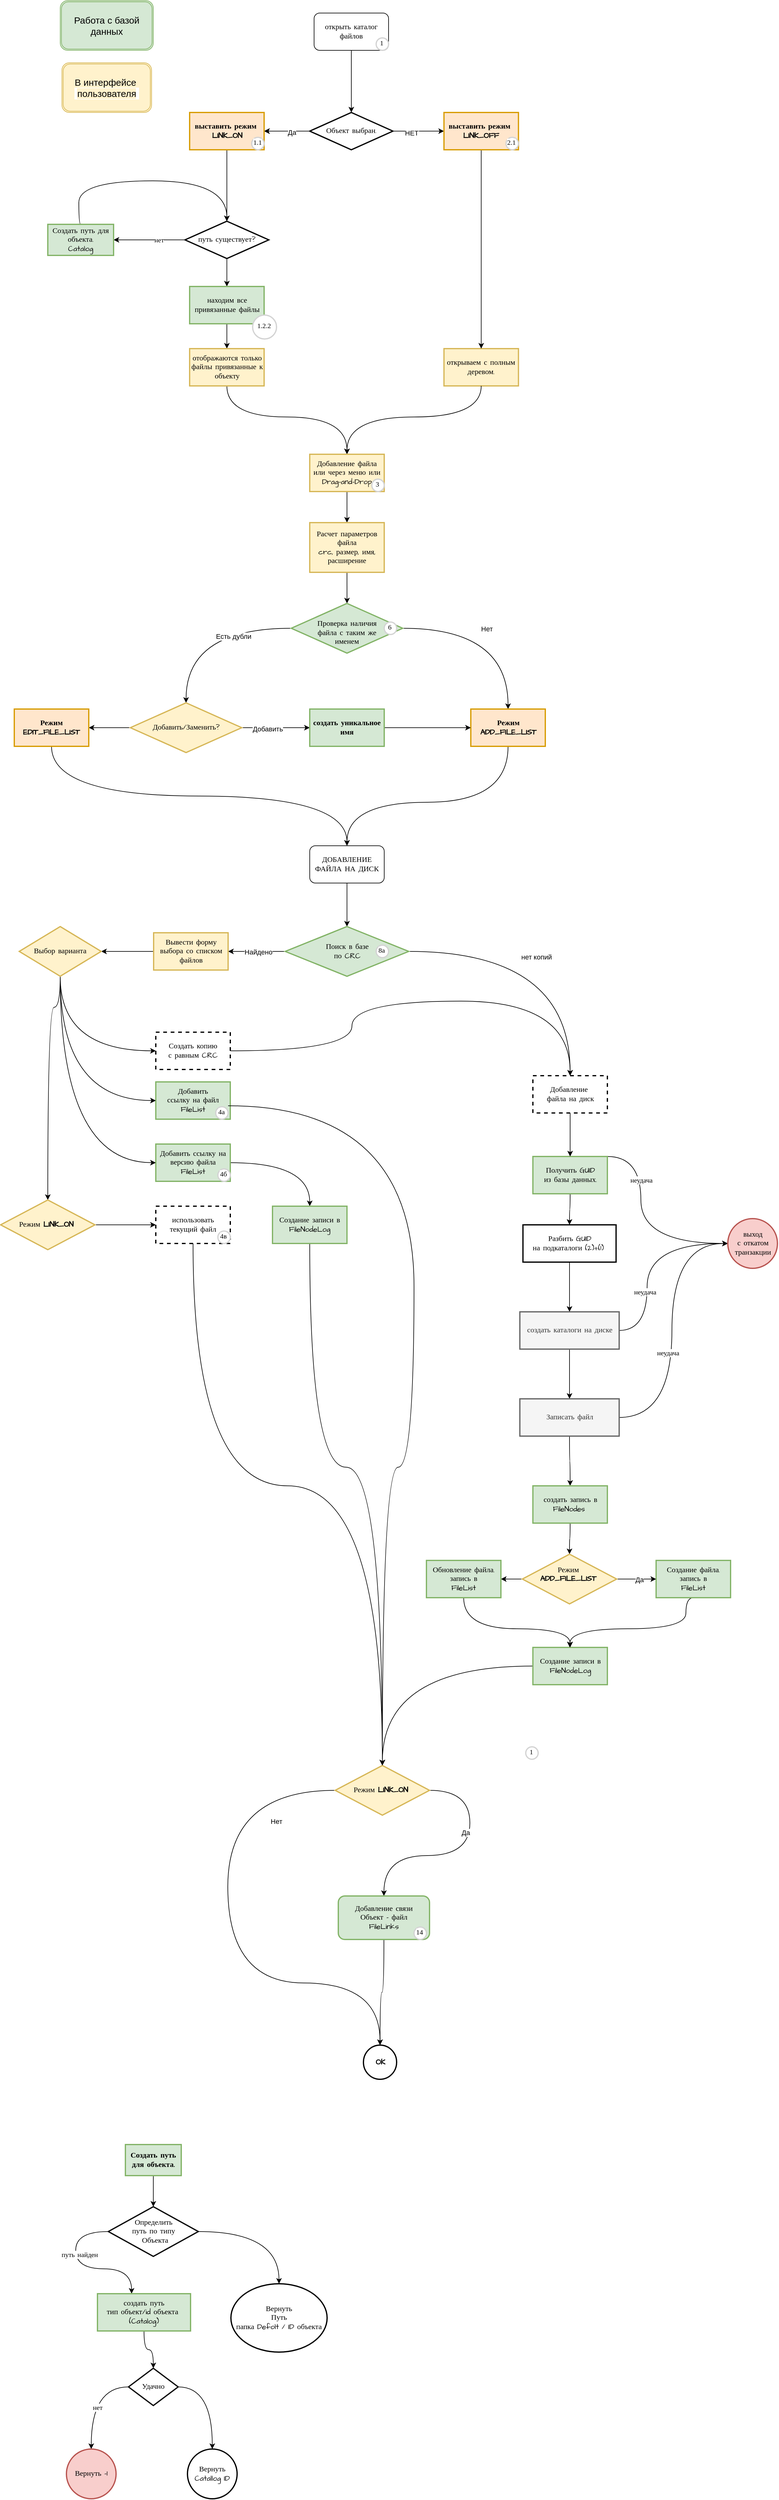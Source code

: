 <mxfile version="26.0.11">
  <diagram name="Страница — 1" id="n2YMTHzbF7AWiFZDebJ6">
    <mxGraphModel dx="806" dy="816" grid="1" gridSize="10" guides="1" tooltips="1" connect="1" arrows="1" fold="1" page="1" pageScale="1" pageWidth="827" pageHeight="1169" math="0" shadow="0">
      <root>
        <mxCell id="0" />
        <mxCell id="1" parent="0" />
        <mxCell id="gfHgluWv0_C4Bd2qdqHd-43" value="открываем с полным деревом." style="whiteSpace=wrap;html=1;fontFamily=Architects Daughter;strokeWidth=2;hachureGap=4;fontSource=https%3A%2F%2Ffonts.googleapis.com%2Fcss%3Ffamily%3DArchitects%2BDaughter;fillColor=#fff2cc;strokeColor=#d6b656;" parent="1" vertex="1">
          <mxGeometry x="742.26" y="600" width="120" height="60" as="geometry" />
        </mxCell>
        <mxCell id="gfHgluWv0_C4Bd2qdqHd-48" value="" style="edgeStyle=orthogonalEdgeStyle;rounded=0;hachureGap=4;orthogonalLoop=1;jettySize=auto;html=1;fontFamily=Architects Daughter;fontSource=https%3A%2F%2Ffonts.googleapis.com%2Fcss%3Ffamily%3DArchitects%2BDaughter;" parent="1" source="gfHgluWv0_C4Bd2qdqHd-45" target="gfHgluWv0_C4Bd2qdqHd-47" edge="1">
          <mxGeometry relative="1" as="geometry" />
        </mxCell>
        <mxCell id="gfHgluWv0_C4Bd2qdqHd-49" value="нет" style="edgeLabel;html=1;align=center;verticalAlign=middle;resizable=0;points=[];hachureGap=4;fontFamily=Architects Daughter;fontSource=https%3A%2F%2Ffonts.googleapis.com%2Fcss%3Ffamily%3DArchitects%2BDaughter;" parent="gfHgluWv0_C4Bd2qdqHd-48" vertex="1" connectable="0">
          <mxGeometry x="-0.261" relative="1" as="geometry">
            <mxPoint as="offset" />
          </mxGeometry>
        </mxCell>
        <mxCell id="gfHgluWv0_C4Bd2qdqHd-52" style="edgeStyle=orthogonalEdgeStyle;rounded=0;hachureGap=4;orthogonalLoop=1;jettySize=auto;html=1;exitX=0.5;exitY=1;exitDx=0;exitDy=0;entryX=0.5;entryY=0;entryDx=0;entryDy=0;fontFamily=Architects Daughter;fontSource=https%3A%2F%2Ffonts.googleapis.com%2Fcss%3Ffamily%3DArchitects%2BDaughter;curved=1;" parent="1" source="gfHgluWv0_C4Bd2qdqHd-45" target="gfHgluWv0_C4Bd2qdqHd-50" edge="1">
          <mxGeometry relative="1" as="geometry" />
        </mxCell>
        <mxCell id="gfHgluWv0_C4Bd2qdqHd-45" value="путь существует?" style="rhombus;whiteSpace=wrap;html=1;fontFamily=Architects Daughter;strokeWidth=2;hachureGap=4;fontSource=https%3A%2F%2Ffonts.googleapis.com%2Fcss%3Ffamily%3DArchitects%2BDaughter;" parent="1" vertex="1">
          <mxGeometry x="325" y="395" width="135" height="60" as="geometry" />
        </mxCell>
        <mxCell id="gfHgluWv0_C4Bd2qdqHd-51" style="edgeStyle=orthogonalEdgeStyle;rounded=0;hachureGap=4;orthogonalLoop=1;jettySize=auto;html=1;exitX=0.5;exitY=0;exitDx=0;exitDy=0;entryX=0.5;entryY=0;entryDx=0;entryDy=0;fontFamily=Architects Daughter;fontSource=https%3A%2F%2Ffonts.googleapis.com%2Fcss%3Ffamily%3DArchitects%2BDaughter;curved=1;" parent="1" source="gfHgluWv0_C4Bd2qdqHd-47" target="gfHgluWv0_C4Bd2qdqHd-45" edge="1">
          <mxGeometry relative="1" as="geometry">
            <Array as="points">
              <mxPoint x="154" y="400" />
              <mxPoint x="154" y="330" />
              <mxPoint x="393" y="330" />
            </Array>
          </mxGeometry>
        </mxCell>
        <mxCell id="gfHgluWv0_C4Bd2qdqHd-47" value="&lt;span style=&quot;font-weight: normal;&quot;&gt;Создать путь для объекта.&lt;/span&gt;&lt;div&gt;&lt;span style=&quot;font-weight: normal;&quot;&gt;Catalog&lt;/span&gt;&lt;/div&gt;" style="whiteSpace=wrap;html=1;fontFamily=Architects Daughter;strokeWidth=2;hachureGap=4;fontSource=https%3A%2F%2Ffonts.googleapis.com%2Fcss%3Ffamily%3DArchitects%2BDaughter;fillColor=#d5e8d4;strokeColor=#82b366;fontStyle=1" parent="1" vertex="1">
          <mxGeometry x="104" y="400" width="106" height="50" as="geometry" />
        </mxCell>
        <mxCell id="gfHgluWv0_C4Bd2qdqHd-207" value="" style="edgeStyle=orthogonalEdgeStyle;shape=connector;curved=1;rounded=0;orthogonalLoop=1;jettySize=auto;html=1;strokeColor=default;align=center;verticalAlign=middle;fontFamily=Helvetica;fontSize=11;fontColor=default;labelBackgroundColor=default;endArrow=classic;" parent="1" source="gfHgluWv0_C4Bd2qdqHd-50" target="gfHgluWv0_C4Bd2qdqHd-206" edge="1">
          <mxGeometry relative="1" as="geometry" />
        </mxCell>
        <mxCell id="gfHgluWv0_C4Bd2qdqHd-50" value="находим все привязанные файлы" style="whiteSpace=wrap;html=1;fontFamily=Architects Daughter;strokeWidth=2;hachureGap=4;fontSource=https%3A%2F%2Ffonts.googleapis.com%2Fcss%3Ffamily%3DArchitects%2BDaughter;fillColor=#d5e8d4;strokeColor=#82b366;" parent="1" vertex="1">
          <mxGeometry x="332.5" y="500" width="120" height="60" as="geometry" />
        </mxCell>
        <mxCell id="gfHgluWv0_C4Bd2qdqHd-58" style="edgeStyle=orthogonalEdgeStyle;shape=connector;curved=1;rounded=0;hachureGap=4;orthogonalLoop=1;jettySize=auto;html=1;strokeColor=default;align=center;verticalAlign=middle;fontFamily=Architects Daughter;fontSource=https%3A%2F%2Ffonts.googleapis.com%2Fcss%3Ffamily%3DArchitects%2BDaughter;fontSize=11;fontColor=default;labelBackgroundColor=default;endArrow=classic;entryX=0.5;entryY=0;entryDx=0;entryDy=0;exitX=0.5;exitY=1;exitDx=0;exitDy=0;" parent="1" source="gfHgluWv0_C4Bd2qdqHd-43" target="gfHgluWv0_C4Bd2qdqHd-211" edge="1">
          <mxGeometry relative="1" as="geometry">
            <mxPoint x="703.98" y="765" as="sourcePoint" />
            <mxPoint x="576" y="775" as="targetPoint" />
            <Array as="points">
              <mxPoint x="802" y="710" />
              <mxPoint x="586" y="710" />
            </Array>
          </mxGeometry>
        </mxCell>
        <mxCell id="gfHgluWv0_C4Bd2qdqHd-92" value="" style="edgeStyle=orthogonalEdgeStyle;shape=connector;curved=1;rounded=0;hachureGap=4;orthogonalLoop=1;jettySize=auto;html=1;strokeColor=default;align=center;verticalAlign=middle;fontFamily=Architects Daughter;fontSource=https%3A%2F%2Ffonts.googleapis.com%2Fcss%3Ffamily%3DArchitects%2BDaughter;fontSize=11;fontColor=default;labelBackgroundColor=default;endArrow=classic;" parent="1" source="gfHgluWv0_C4Bd2qdqHd-88" target="gfHgluWv0_C4Bd2qdqHd-91" edge="1">
          <mxGeometry relative="1" as="geometry" />
        </mxCell>
        <mxCell id="gfHgluWv0_C4Bd2qdqHd-88" value="Создать путь для объекта." style="whiteSpace=wrap;html=1;fontFamily=Architects Daughter;strokeWidth=2;hachureGap=4;fontSource=https%3A%2F%2Ffonts.googleapis.com%2Fcss%3Ffamily%3DArchitects%2BDaughter;fillColor=#d5e8d4;strokeColor=#82b366;fontStyle=1" parent="1" vertex="1">
          <mxGeometry x="229" y="3490" width="90" height="50" as="geometry" />
        </mxCell>
        <mxCell id="gfHgluWv0_C4Bd2qdqHd-94" value="" style="edgeStyle=orthogonalEdgeStyle;shape=connector;curved=1;rounded=0;hachureGap=4;orthogonalLoop=1;jettySize=auto;html=1;strokeColor=default;align=center;verticalAlign=middle;fontFamily=Architects Daughter;fontSource=https%3A%2F%2Ffonts.googleapis.com%2Fcss%3Ffamily%3DArchitects%2BDaughter;fontSize=11;fontColor=default;labelBackgroundColor=default;endArrow=classic;exitX=0;exitY=0.5;exitDx=0;exitDy=0;" parent="1" source="gfHgluWv0_C4Bd2qdqHd-91" target="gfHgluWv0_C4Bd2qdqHd-93" edge="1">
          <mxGeometry relative="1" as="geometry">
            <Array as="points">
              <mxPoint x="149" y="3630" />
              <mxPoint x="149" y="3690" />
              <mxPoint x="239" y="3690" />
            </Array>
          </mxGeometry>
        </mxCell>
        <mxCell id="gfHgluWv0_C4Bd2qdqHd-95" value="путь найден" style="edgeLabel;html=1;align=center;verticalAlign=middle;resizable=0;points=[];hachureGap=4;fontFamily=Architects Daughter;fontSource=https%3A%2F%2Ffonts.googleapis.com%2Fcss%3Ffamily%3DArchitects%2BDaughter;fontSize=11;fontColor=default;labelBackgroundColor=default;" parent="gfHgluWv0_C4Bd2qdqHd-94" vertex="1" connectable="0">
          <mxGeometry x="-0.466" y="6" relative="1" as="geometry">
            <mxPoint y="25" as="offset" />
          </mxGeometry>
        </mxCell>
        <mxCell id="gfHgluWv0_C4Bd2qdqHd-103" value="" style="edgeStyle=orthogonalEdgeStyle;shape=connector;curved=1;rounded=0;hachureGap=4;orthogonalLoop=1;jettySize=auto;html=1;strokeColor=default;align=center;verticalAlign=middle;fontFamily=Architects Daughter;fontSource=https%3A%2F%2Ffonts.googleapis.com%2Fcss%3Ffamily%3DArchitects%2BDaughter;fontSize=11;fontColor=default;labelBackgroundColor=default;endArrow=classic;" parent="1" source="gfHgluWv0_C4Bd2qdqHd-91" target="gfHgluWv0_C4Bd2qdqHd-102" edge="1">
          <mxGeometry relative="1" as="geometry" />
        </mxCell>
        <mxCell id="gfHgluWv0_C4Bd2qdqHd-91" value="Определить &lt;br&gt;путь по типу&lt;br&gt;&amp;nbsp;Объекта" style="rhombus;whiteSpace=wrap;html=1;fontFamily=Architects Daughter;strokeWidth=2;hachureGap=4;fontSource=https%3A%2F%2Ffonts.googleapis.com%2Fcss%3Ffamily%3DArchitects%2BDaughter;fontStyle=0;" parent="1" vertex="1">
          <mxGeometry x="201.5" y="3590" width="145" height="80" as="geometry" />
        </mxCell>
        <mxCell id="gfHgluWv0_C4Bd2qdqHd-97" value="" style="edgeStyle=orthogonalEdgeStyle;shape=connector;curved=1;rounded=0;hachureGap=4;orthogonalLoop=1;jettySize=auto;html=1;strokeColor=default;align=center;verticalAlign=middle;fontFamily=Architects Daughter;fontSource=https%3A%2F%2Ffonts.googleapis.com%2Fcss%3Ffamily%3DArchitects%2BDaughter;fontSize=11;fontColor=default;labelBackgroundColor=default;endArrow=classic;" parent="1" source="gfHgluWv0_C4Bd2qdqHd-93" target="gfHgluWv0_C4Bd2qdqHd-96" edge="1">
          <mxGeometry relative="1" as="geometry" />
        </mxCell>
        <mxCell id="gfHgluWv0_C4Bd2qdqHd-93" value="создать путь&lt;br&gt;тип объект/id объекта&amp;nbsp;&lt;br&gt;(Catalog)" style="whiteSpace=wrap;html=1;fontFamily=Architects Daughter;strokeWidth=2;hachureGap=4;fontSource=https%3A%2F%2Ffonts.googleapis.com%2Fcss%3Ffamily%3DArchitects%2BDaughter;fontStyle=0;fillColor=#d5e8d4;strokeColor=#82b366;" parent="1" vertex="1">
          <mxGeometry x="184" y="3730" width="150" height="60" as="geometry" />
        </mxCell>
        <mxCell id="gfHgluWv0_C4Bd2qdqHd-99" value="" style="edgeStyle=orthogonalEdgeStyle;shape=connector;curved=1;rounded=0;hachureGap=4;orthogonalLoop=1;jettySize=auto;html=1;strokeColor=default;align=center;verticalAlign=middle;fontFamily=Architects Daughter;fontSource=https%3A%2F%2Ffonts.googleapis.com%2Fcss%3Ffamily%3DArchitects%2BDaughter;fontSize=11;fontColor=default;labelBackgroundColor=default;endArrow=classic;" parent="1" source="gfHgluWv0_C4Bd2qdqHd-96" target="gfHgluWv0_C4Bd2qdqHd-98" edge="1">
          <mxGeometry relative="1" as="geometry">
            <Array as="points">
              <mxPoint x="369" y="3880" />
            </Array>
          </mxGeometry>
        </mxCell>
        <mxCell id="gfHgluWv0_C4Bd2qdqHd-101" value="" style="edgeStyle=orthogonalEdgeStyle;shape=connector;curved=1;rounded=0;hachureGap=4;orthogonalLoop=1;jettySize=auto;html=1;strokeColor=default;align=center;verticalAlign=middle;fontFamily=Architects Daughter;fontSource=https%3A%2F%2Ffonts.googleapis.com%2Fcss%3Ffamily%3DArchitects%2BDaughter;fontSize=11;fontColor=default;labelBackgroundColor=default;endArrow=classic;" parent="1" source="gfHgluWv0_C4Bd2qdqHd-96" target="gfHgluWv0_C4Bd2qdqHd-100" edge="1">
          <mxGeometry relative="1" as="geometry" />
        </mxCell>
        <mxCell id="gfHgluWv0_C4Bd2qdqHd-105" value="нет" style="edgeLabel;html=1;align=center;verticalAlign=middle;resizable=0;points=[];hachureGap=4;fontFamily=Architects Daughter;fontSource=https%3A%2F%2Ffonts.googleapis.com%2Fcss%3Ffamily%3DArchitects%2BDaughter;fontSize=11;fontColor=default;labelBackgroundColor=default;" parent="gfHgluWv0_C4Bd2qdqHd-101" vertex="1" connectable="0">
          <mxGeometry x="0.157" y="10" relative="1" as="geometry">
            <mxPoint as="offset" />
          </mxGeometry>
        </mxCell>
        <mxCell id="gfHgluWv0_C4Bd2qdqHd-96" value="&lt;div&gt;Удачно&lt;/div&gt;" style="rhombus;whiteSpace=wrap;html=1;fontFamily=Architects Daughter;strokeWidth=2;hachureGap=4;fontSource=https%3A%2F%2Ffonts.googleapis.com%2Fcss%3Ffamily%3DArchitects%2BDaughter;fontStyle=0;" parent="1" vertex="1">
          <mxGeometry x="234" y="3850" width="80" height="60" as="geometry" />
        </mxCell>
        <mxCell id="gfHgluWv0_C4Bd2qdqHd-98" value="Вернуть&lt;br&gt;Catallog ID" style="ellipse;whiteSpace=wrap;html=1;fontFamily=Architects Daughter;strokeWidth=2;hachureGap=4;fontSource=https%3A%2F%2Ffonts.googleapis.com%2Fcss%3Ffamily%3DArchitects%2BDaughter;fontStyle=0;" parent="1" vertex="1">
          <mxGeometry x="329" y="3980" width="80" height="80" as="geometry" />
        </mxCell>
        <mxCell id="gfHgluWv0_C4Bd2qdqHd-100" value="Вернуть -1" style="ellipse;whiteSpace=wrap;html=1;fontFamily=Architects Daughter;strokeWidth=2;hachureGap=4;fontSource=https%3A%2F%2Ffonts.googleapis.com%2Fcss%3Ffamily%3DArchitects%2BDaughter;fontStyle=0;fillColor=#f8cecc;strokeColor=#b85450;" parent="1" vertex="1">
          <mxGeometry x="134" y="3980" width="80" height="80" as="geometry" />
        </mxCell>
        <mxCell id="gfHgluWv0_C4Bd2qdqHd-102" value="Вернуть&lt;br&gt;Путь &lt;br&gt;папка Defolt / ID объекта" style="ellipse;whiteSpace=wrap;html=1;fontFamily=Architects Daughter;strokeWidth=2;hachureGap=4;fontSource=https%3A%2F%2Ffonts.googleapis.com%2Fcss%3Ffamily%3DArchitects%2BDaughter;fontStyle=0;" parent="1" vertex="1">
          <mxGeometry x="399" y="3714" width="155" height="110" as="geometry" />
        </mxCell>
        <mxCell id="gfHgluWv0_C4Bd2qdqHd-203" value="" style="edgeStyle=orthogonalEdgeStyle;shape=connector;curved=1;rounded=0;orthogonalLoop=1;jettySize=auto;html=1;strokeColor=default;align=center;verticalAlign=middle;fontFamily=Helvetica;fontSize=11;fontColor=default;labelBackgroundColor=default;endArrow=classic;" parent="1" source="gfHgluWv0_C4Bd2qdqHd-196" target="gfHgluWv0_C4Bd2qdqHd-197" edge="1">
          <mxGeometry relative="1" as="geometry" />
        </mxCell>
        <mxCell id="gfHgluWv0_C4Bd2qdqHd-196" value="открыть каталог файлов" style="rounded=1;whiteSpace=wrap;html=1;hachureGap=4;fontFamily=Architects Daughter;fontSource=https%3A%2F%2Ffonts.googleapis.com%2Fcss%3Ffamily%3DArchitects%2BDaughter;" parent="1" vertex="1">
          <mxGeometry x="533" y="60" width="120" height="60" as="geometry" />
        </mxCell>
        <mxCell id="gfHgluWv0_C4Bd2qdqHd-199" value="" style="edgeStyle=orthogonalEdgeStyle;shape=connector;curved=1;rounded=0;hachureGap=4;orthogonalLoop=1;jettySize=auto;html=1;strokeColor=default;align=center;verticalAlign=middle;fontFamily=Architects Daughter;fontSource=https%3A%2F%2Ffonts.googleapis.com%2Fcss%3Ffamily%3DArchitects%2BDaughter;fontSize=11;fontColor=default;labelBackgroundColor=default;endArrow=classic;entryX=0;entryY=0.5;entryDx=0;entryDy=0;" parent="1" source="gfHgluWv0_C4Bd2qdqHd-197" target="gfHgluWv0_C4Bd2qdqHd-209" edge="1">
          <mxGeometry relative="1" as="geometry" />
        </mxCell>
        <mxCell id="gfHgluWv0_C4Bd2qdqHd-202" value="НЕТ" style="edgeLabel;html=1;align=center;verticalAlign=middle;resizable=0;points=[];fontFamily=Helvetica;fontSize=11;fontColor=default;labelBackgroundColor=default;" parent="gfHgluWv0_C4Bd2qdqHd-199" vertex="1" connectable="0">
          <mxGeometry x="-0.271" y="-3" relative="1" as="geometry">
            <mxPoint as="offset" />
          </mxGeometry>
        </mxCell>
        <mxCell id="gfHgluWv0_C4Bd2qdqHd-204" style="edgeStyle=orthogonalEdgeStyle;shape=connector;curved=1;rounded=0;orthogonalLoop=1;jettySize=auto;html=1;entryX=1;entryY=0.5;entryDx=0;entryDy=0;strokeColor=default;align=center;verticalAlign=middle;fontFamily=Helvetica;fontSize=11;fontColor=default;labelBackgroundColor=default;endArrow=classic;" parent="1" source="gfHgluWv0_C4Bd2qdqHd-197" target="gfHgluWv0_C4Bd2qdqHd-198" edge="1">
          <mxGeometry relative="1" as="geometry" />
        </mxCell>
        <mxCell id="gfHgluWv0_C4Bd2qdqHd-208" value="" style="edgeStyle=orthogonalEdgeStyle;shape=connector;curved=1;rounded=0;orthogonalLoop=1;jettySize=auto;html=1;strokeColor=default;align=center;verticalAlign=middle;fontFamily=Helvetica;fontSize=11;fontColor=default;labelBackgroundColor=default;endArrow=classic;" parent="1" source="gfHgluWv0_C4Bd2qdqHd-197" target="gfHgluWv0_C4Bd2qdqHd-198" edge="1">
          <mxGeometry relative="1" as="geometry" />
        </mxCell>
        <mxCell id="gfHgluWv0_C4Bd2qdqHd-217" value="Да" style="edgeLabel;html=1;align=center;verticalAlign=middle;resizable=0;points=[];fontFamily=Helvetica;fontSize=11;fontColor=default;labelBackgroundColor=default;" parent="gfHgluWv0_C4Bd2qdqHd-208" vertex="1" connectable="0">
          <mxGeometry x="-0.191" y="2" relative="1" as="geometry">
            <mxPoint as="offset" />
          </mxGeometry>
        </mxCell>
        <mxCell id="gfHgluWv0_C4Bd2qdqHd-197" value="Объект выбран." style="strokeWidth=2;html=1;shape=mxgraph.flowchart.decision;whiteSpace=wrap;hachureGap=4;fontFamily=Architects Daughter;fontSource=https%3A%2F%2Ffonts.googleapis.com%2Fcss%3Ffamily%3DArchitects%2BDaughter;" parent="1" vertex="1">
          <mxGeometry x="526" y="220" width="134" height="60" as="geometry" />
        </mxCell>
        <mxCell id="gfHgluWv0_C4Bd2qdqHd-205" style="edgeStyle=orthogonalEdgeStyle;shape=connector;curved=1;rounded=0;orthogonalLoop=1;jettySize=auto;html=1;entryX=0.5;entryY=0;entryDx=0;entryDy=0;strokeColor=default;align=center;verticalAlign=middle;fontFamily=Helvetica;fontSize=11;fontColor=default;labelBackgroundColor=default;endArrow=classic;" parent="1" source="gfHgluWv0_C4Bd2qdqHd-198" target="gfHgluWv0_C4Bd2qdqHd-45" edge="1">
          <mxGeometry relative="1" as="geometry" />
        </mxCell>
        <mxCell id="gfHgluWv0_C4Bd2qdqHd-198" value="выставить режим&amp;nbsp;&lt;br&gt;LINK_ON" style="whiteSpace=wrap;html=1;fontFamily=Architects Daughter;strokeWidth=2;hachureGap=4;fontSource=https%3A%2F%2Ffonts.googleapis.com%2Fcss%3Ffamily%3DArchitects%2BDaughter;fillColor=#ffe6cc;strokeColor=#d79b00;fontStyle=1" parent="1" vertex="1">
          <mxGeometry x="332.5" y="220" width="120" height="60" as="geometry" />
        </mxCell>
        <mxCell id="gfHgluWv0_C4Bd2qdqHd-212" style="edgeStyle=orthogonalEdgeStyle;shape=connector;curved=1;rounded=0;orthogonalLoop=1;jettySize=auto;html=1;entryX=0.5;entryY=0;entryDx=0;entryDy=0;strokeColor=default;align=center;verticalAlign=middle;fontFamily=Helvetica;fontSize=11;fontColor=default;labelBackgroundColor=default;endArrow=classic;" parent="1" source="gfHgluWv0_C4Bd2qdqHd-206" target="gfHgluWv0_C4Bd2qdqHd-211" edge="1">
          <mxGeometry relative="1" as="geometry">
            <Array as="points">
              <mxPoint x="393" y="710" />
              <mxPoint x="586" y="710" />
            </Array>
          </mxGeometry>
        </mxCell>
        <mxCell id="gfHgluWv0_C4Bd2qdqHd-206" value="отображаются только файлы привязанные к объекту" style="whiteSpace=wrap;html=1;fontFamily=Architects Daughter;strokeWidth=2;hachureGap=4;fontSource=https%3A%2F%2Ffonts.googleapis.com%2Fcss%3Ffamily%3DArchitects%2BDaughter;fillColor=#fff2cc;strokeColor=#d6b656;" parent="1" vertex="1">
          <mxGeometry x="332.5" y="600" width="120" height="60" as="geometry" />
        </mxCell>
        <mxCell id="gfHgluWv0_C4Bd2qdqHd-210" style="edgeStyle=orthogonalEdgeStyle;shape=connector;curved=1;rounded=0;orthogonalLoop=1;jettySize=auto;html=1;exitX=0.5;exitY=1;exitDx=0;exitDy=0;entryX=0.5;entryY=0;entryDx=0;entryDy=0;strokeColor=default;align=center;verticalAlign=middle;fontFamily=Helvetica;fontSize=11;fontColor=default;labelBackgroundColor=default;endArrow=classic;" parent="1" source="gfHgluWv0_C4Bd2qdqHd-209" target="gfHgluWv0_C4Bd2qdqHd-43" edge="1">
          <mxGeometry relative="1" as="geometry" />
        </mxCell>
        <mxCell id="gfHgluWv0_C4Bd2qdqHd-209" value="выставить режим&amp;nbsp;&lt;br&gt;LINK_OFF" style="whiteSpace=wrap;html=1;fontFamily=Architects Daughter;strokeWidth=2;hachureGap=4;fontSource=https%3A%2F%2Ffonts.googleapis.com%2Fcss%3Ffamily%3DArchitects%2BDaughter;fillColor=#ffe6cc;strokeColor=#d79b00;fontStyle=1" parent="1" vertex="1">
          <mxGeometry x="742.26" y="220" width="120" height="60" as="geometry" />
        </mxCell>
        <mxCell id="gfHgluWv0_C4Bd2qdqHd-214" value="" style="edgeStyle=orthogonalEdgeStyle;shape=connector;curved=1;rounded=0;orthogonalLoop=1;jettySize=auto;html=1;strokeColor=default;align=center;verticalAlign=middle;fontFamily=Helvetica;fontSize=11;fontColor=default;labelBackgroundColor=default;endArrow=classic;" parent="1" source="gfHgluWv0_C4Bd2qdqHd-211" target="gfHgluWv0_C4Bd2qdqHd-213" edge="1">
          <mxGeometry relative="1" as="geometry" />
        </mxCell>
        <mxCell id="gfHgluWv0_C4Bd2qdqHd-211" value="Добавление файла или через меню или Drag-and-Drop" style="whiteSpace=wrap;html=1;fontFamily=Architects Daughter;strokeWidth=2;hachureGap=4;fontSource=https%3A%2F%2Ffonts.googleapis.com%2Fcss%3Ffamily%3DArchitects%2BDaughter;fillColor=#fff2cc;strokeColor=#d6b656;" parent="1" vertex="1">
          <mxGeometry x="526.0" y="770" width="120" height="60" as="geometry" />
        </mxCell>
        <mxCell id="gfHgluWv0_C4Bd2qdqHd-216" value="" style="edgeStyle=orthogonalEdgeStyle;shape=connector;curved=1;rounded=0;orthogonalLoop=1;jettySize=auto;html=1;strokeColor=default;align=center;verticalAlign=middle;fontFamily=Helvetica;fontSize=11;fontColor=default;labelBackgroundColor=default;endArrow=classic;" parent="1" source="gfHgluWv0_C4Bd2qdqHd-213" target="gfHgluWv0_C4Bd2qdqHd-215" edge="1">
          <mxGeometry relative="1" as="geometry" />
        </mxCell>
        <mxCell id="gfHgluWv0_C4Bd2qdqHd-213" value="Расчет параметров файла&lt;br&gt;crc, размер, имя, расширение" style="whiteSpace=wrap;html=1;fontFamily=Architects Daughter;fillColor=#fff2cc;strokeColor=#d6b656;strokeWidth=2;hachureGap=4;fontSource=https%3A%2F%2Ffonts.googleapis.com%2Fcss%3Ffamily%3DArchitects%2BDaughter;" parent="1" vertex="1">
          <mxGeometry x="526" y="880" width="120" height="80" as="geometry" />
        </mxCell>
        <mxCell id="gfHgluWv0_C4Bd2qdqHd-219" value="" style="edgeStyle=orthogonalEdgeStyle;shape=connector;curved=1;rounded=0;orthogonalLoop=1;jettySize=auto;html=1;strokeColor=default;align=center;verticalAlign=middle;fontFamily=Helvetica;fontSize=11;fontColor=default;labelBackgroundColor=default;endArrow=classic;" parent="1" source="gfHgluWv0_C4Bd2qdqHd-215" target="gfHgluWv0_C4Bd2qdqHd-218" edge="1">
          <mxGeometry relative="1" as="geometry" />
        </mxCell>
        <mxCell id="gfHgluWv0_C4Bd2qdqHd-220" value="Нет" style="edgeLabel;html=1;align=center;verticalAlign=middle;resizable=0;points=[];fontFamily=Helvetica;fontSize=11;fontColor=default;labelBackgroundColor=default;" parent="gfHgluWv0_C4Bd2qdqHd-219" vertex="1" connectable="0">
          <mxGeometry x="-0.105" y="-1" relative="1" as="geometry">
            <mxPoint x="1" as="offset" />
          </mxGeometry>
        </mxCell>
        <mxCell id="gfHgluWv0_C4Bd2qdqHd-222" value="" style="edgeStyle=orthogonalEdgeStyle;shape=connector;curved=1;rounded=0;orthogonalLoop=1;jettySize=auto;html=1;strokeColor=default;align=center;verticalAlign=middle;fontFamily=Helvetica;fontSize=11;fontColor=default;labelBackgroundColor=default;endArrow=classic;entryX=0.5;entryY=0;entryDx=0;entryDy=0;" parent="1" source="gfHgluWv0_C4Bd2qdqHd-215" target="gfHgluWv0_C4Bd2qdqHd-221" edge="1">
          <mxGeometry relative="1" as="geometry">
            <Array as="points">
              <mxPoint x="327" y="1050" />
            </Array>
          </mxGeometry>
        </mxCell>
        <mxCell id="gfHgluWv0_C4Bd2qdqHd-230" value="Есть дубли" style="edgeLabel;html=1;align=center;verticalAlign=middle;resizable=0;points=[];fontFamily=Helvetica;fontSize=11;fontColor=default;labelBackgroundColor=default;" parent="gfHgluWv0_C4Bd2qdqHd-222" vertex="1" connectable="0">
          <mxGeometry x="-0.355" y="13" relative="1" as="geometry">
            <mxPoint as="offset" />
          </mxGeometry>
        </mxCell>
        <mxCell id="gfHgluWv0_C4Bd2qdqHd-215" value="&lt;br&gt;Проверка наличия&lt;br&gt;файла с таким же &lt;br&gt;именем" style="rhombus;whiteSpace=wrap;html=1;fontFamily=Architects Daughter;strokeWidth=2;hachureGap=4;fontSource=https%3A%2F%2Ffonts.googleapis.com%2Fcss%3Ffamily%3DArchitects%2BDaughter;fillColor=#d5e8d4;strokeColor=#82b366;" parent="1" vertex="1">
          <mxGeometry x="496.25" y="1010" width="179.5" height="80" as="geometry" />
        </mxCell>
        <mxCell id="gfHgluWv0_C4Bd2qdqHd-232" style="edgeStyle=orthogonalEdgeStyle;shape=connector;curved=1;rounded=0;orthogonalLoop=1;jettySize=auto;html=1;entryX=0.5;entryY=0;entryDx=0;entryDy=0;strokeColor=default;align=center;verticalAlign=middle;fontFamily=Helvetica;fontSize=11;fontColor=default;labelBackgroundColor=default;endArrow=classic;" parent="1" source="gfHgluWv0_C4Bd2qdqHd-218" target="gfHgluWv0_C4Bd2qdqHd-229" edge="1">
          <mxGeometry relative="1" as="geometry">
            <Array as="points">
              <mxPoint x="846" y="1330" />
              <mxPoint x="586" y="1330" />
            </Array>
          </mxGeometry>
        </mxCell>
        <mxCell id="gfHgluWv0_C4Bd2qdqHd-218" value="Режим&lt;br&gt;ADD_FILE_LIST" style="whiteSpace=wrap;html=1;fontFamily=Architects Daughter;fillColor=#ffe6cc;strokeColor=#d79b00;strokeWidth=2;hachureGap=4;fontSource=https%3A%2F%2Ffonts.googleapis.com%2Fcss%3Ffamily%3DArchitects%2BDaughter;fontStyle=1" parent="1" vertex="1">
          <mxGeometry x="785.5" y="1180" width="120" height="60" as="geometry" />
        </mxCell>
        <mxCell id="gfHgluWv0_C4Bd2qdqHd-224" style="edgeStyle=orthogonalEdgeStyle;shape=connector;curved=1;rounded=0;orthogonalLoop=1;jettySize=auto;html=1;entryX=0;entryY=0.5;entryDx=0;entryDy=0;strokeColor=default;align=center;verticalAlign=middle;fontFamily=Helvetica;fontSize=11;fontColor=default;labelBackgroundColor=default;endArrow=classic;" parent="1" source="gfHgluWv0_C4Bd2qdqHd-221" target="gfHgluWv0_C4Bd2qdqHd-223" edge="1">
          <mxGeometry relative="1" as="geometry" />
        </mxCell>
        <mxCell id="gfHgluWv0_C4Bd2qdqHd-225" value="Добавить" style="edgeLabel;html=1;align=center;verticalAlign=middle;resizable=0;points=[];fontFamily=Helvetica;fontSize=11;fontColor=default;labelBackgroundColor=default;" parent="gfHgluWv0_C4Bd2qdqHd-224" vertex="1" connectable="0">
          <mxGeometry x="-0.244" y="-2" relative="1" as="geometry">
            <mxPoint as="offset" />
          </mxGeometry>
        </mxCell>
        <mxCell id="gfHgluWv0_C4Bd2qdqHd-228" value="" style="edgeStyle=orthogonalEdgeStyle;shape=connector;curved=1;rounded=0;orthogonalLoop=1;jettySize=auto;html=1;strokeColor=default;align=center;verticalAlign=middle;fontFamily=Helvetica;fontSize=11;fontColor=default;labelBackgroundColor=default;endArrow=classic;" parent="1" source="gfHgluWv0_C4Bd2qdqHd-221" target="gfHgluWv0_C4Bd2qdqHd-227" edge="1">
          <mxGeometry relative="1" as="geometry" />
        </mxCell>
        <mxCell id="gfHgluWv0_C4Bd2qdqHd-221" value="Добавить/Заменить?" style="rhombus;whiteSpace=wrap;html=1;fontFamily=Architects Daughter;strokeWidth=2;hachureGap=4;fontSource=https%3A%2F%2Ffonts.googleapis.com%2Fcss%3Ffamily%3DArchitects%2BDaughter;fillColor=#fff2cc;strokeColor=#d6b656;" parent="1" vertex="1">
          <mxGeometry x="237" y="1170" width="179.5" height="80" as="geometry" />
        </mxCell>
        <mxCell id="gfHgluWv0_C4Bd2qdqHd-226" style="edgeStyle=orthogonalEdgeStyle;shape=connector;curved=1;rounded=0;orthogonalLoop=1;jettySize=auto;html=1;entryX=0;entryY=0.5;entryDx=0;entryDy=0;strokeColor=default;align=center;verticalAlign=middle;fontFamily=Helvetica;fontSize=11;fontColor=default;labelBackgroundColor=default;endArrow=classic;" parent="1" source="gfHgluWv0_C4Bd2qdqHd-223" target="gfHgluWv0_C4Bd2qdqHd-218" edge="1">
          <mxGeometry relative="1" as="geometry" />
        </mxCell>
        <mxCell id="gfHgluWv0_C4Bd2qdqHd-223" value="создать уникальное имя" style="whiteSpace=wrap;html=1;fontFamily=Architects Daughter;fillColor=#d5e8d4;strokeColor=#82b366;strokeWidth=2;hachureGap=4;fontSource=https%3A%2F%2Ffonts.googleapis.com%2Fcss%3Ffamily%3DArchitects%2BDaughter;fontStyle=1;" parent="1" vertex="1">
          <mxGeometry x="526" y="1180" width="120" height="60" as="geometry" />
        </mxCell>
        <mxCell id="gfHgluWv0_C4Bd2qdqHd-231" style="edgeStyle=orthogonalEdgeStyle;shape=connector;curved=1;rounded=0;orthogonalLoop=1;jettySize=auto;html=1;entryX=0.5;entryY=0;entryDx=0;entryDy=0;strokeColor=default;align=center;verticalAlign=middle;fontFamily=Helvetica;fontSize=11;fontColor=default;labelBackgroundColor=default;endArrow=classic;" parent="1" source="gfHgluWv0_C4Bd2qdqHd-227" target="gfHgluWv0_C4Bd2qdqHd-229" edge="1">
          <mxGeometry relative="1" as="geometry">
            <Array as="points">
              <mxPoint x="110" y="1320" />
              <mxPoint x="586" y="1320" />
            </Array>
          </mxGeometry>
        </mxCell>
        <mxCell id="gfHgluWv0_C4Bd2qdqHd-227" value="Режим&lt;br&gt;EDIT_FILE_LIST" style="whiteSpace=wrap;html=1;fontFamily=Architects Daughter;fillColor=#ffe6cc;strokeColor=#d79b00;strokeWidth=2;hachureGap=4;fontSource=https%3A%2F%2Ffonts.googleapis.com%2Fcss%3Ffamily%3DArchitects%2BDaughter;fontStyle=1" parent="1" vertex="1">
          <mxGeometry x="50" y="1180" width="120" height="60" as="geometry" />
        </mxCell>
        <mxCell id="gfHgluWv0_C4Bd2qdqHd-234" value="" style="edgeStyle=orthogonalEdgeStyle;shape=connector;curved=1;rounded=0;orthogonalLoop=1;jettySize=auto;html=1;strokeColor=default;align=center;verticalAlign=middle;fontFamily=Helvetica;fontSize=11;fontColor=default;labelBackgroundColor=default;endArrow=classic;entryX=0.5;entryY=0;entryDx=0;entryDy=0;" parent="1" source="gfHgluWv0_C4Bd2qdqHd-229" target="gfHgluWv0_C4Bd2qdqHd-235" edge="1">
          <mxGeometry relative="1" as="geometry">
            <mxPoint x="586" y="1520" as="targetPoint" />
          </mxGeometry>
        </mxCell>
        <mxCell id="gfHgluWv0_C4Bd2qdqHd-229" value="ДОБАВЛЕНИЕ ФАЙЛА НА ДИСК" style="rounded=1;whiteSpace=wrap;html=1;hachureGap=4;fontFamily=Architects Daughter;fontSource=https%3A%2F%2Ffonts.googleapis.com%2Fcss%3Ffamily%3DArchitects%2BDaughter;" parent="1" vertex="1">
          <mxGeometry x="526" y="1400" width="120" height="60" as="geometry" />
        </mxCell>
        <mxCell id="gfHgluWv0_C4Bd2qdqHd-238" value="" style="edgeStyle=orthogonalEdgeStyle;shape=connector;curved=1;rounded=0;orthogonalLoop=1;jettySize=auto;html=1;strokeColor=default;align=center;verticalAlign=middle;fontFamily=Helvetica;fontSize=11;fontColor=default;labelBackgroundColor=default;endArrow=classic;" parent="1" source="gfHgluWv0_C4Bd2qdqHd-235" target="gfHgluWv0_C4Bd2qdqHd-237" edge="1">
          <mxGeometry relative="1" as="geometry" />
        </mxCell>
        <mxCell id="gfHgluWv0_C4Bd2qdqHd-306" value="Найдено" style="edgeLabel;html=1;align=center;verticalAlign=middle;resizable=0;points=[];fontFamily=Helvetica;fontSize=11;fontColor=default;labelBackgroundColor=default;" parent="gfHgluWv0_C4Bd2qdqHd-238" vertex="1" connectable="0">
          <mxGeometry x="-0.048" y="1" relative="1" as="geometry">
            <mxPoint as="offset" />
          </mxGeometry>
        </mxCell>
        <mxCell id="gfHgluWv0_C4Bd2qdqHd-284" value="" style="edgeStyle=orthogonalEdgeStyle;shape=connector;curved=1;rounded=0;orthogonalLoop=1;jettySize=auto;html=1;strokeColor=default;align=center;verticalAlign=middle;fontFamily=Helvetica;fontSize=11;fontColor=default;labelBackgroundColor=default;endArrow=classic;exitX=1;exitY=0.5;exitDx=0;exitDy=0;" parent="1" source="gfHgluWv0_C4Bd2qdqHd-235" target="gfHgluWv0_C4Bd2qdqHd-283" edge="1">
          <mxGeometry relative="1" as="geometry" />
        </mxCell>
        <mxCell id="gfHgluWv0_C4Bd2qdqHd-305" value="нет копий" style="edgeLabel;html=1;align=center;verticalAlign=middle;resizable=0;points=[];fontFamily=Helvetica;fontSize=11;fontColor=default;labelBackgroundColor=default;" parent="gfHgluWv0_C4Bd2qdqHd-284" vertex="1" connectable="0">
          <mxGeometry x="-0.106" y="-10" relative="1" as="geometry">
            <mxPoint y="-1" as="offset" />
          </mxGeometry>
        </mxCell>
        <mxCell id="gfHgluWv0_C4Bd2qdqHd-235" value="Поиск в базе&lt;br&gt;по CRC" style="rhombus;whiteSpace=wrap;html=1;fontFamily=Architects Daughter;fillColor=#d5e8d4;strokeColor=#82b366;strokeWidth=2;hachureGap=4;fontSource=https%3A%2F%2Ffonts.googleapis.com%2Fcss%3Ffamily%3DArchitects%2BDaughter;fontStyle=0;" parent="1" vertex="1">
          <mxGeometry x="486.5" y="1530" width="199" height="80" as="geometry" />
        </mxCell>
        <mxCell id="gfHgluWv0_C4Bd2qdqHd-277" style="edgeStyle=orthogonalEdgeStyle;shape=connector;curved=1;rounded=0;orthogonalLoop=1;jettySize=auto;html=1;strokeColor=default;align=center;verticalAlign=middle;fontFamily=Helvetica;fontSize=11;fontColor=default;labelBackgroundColor=default;endArrow=classic;entryX=0.5;entryY=0;entryDx=0;entryDy=0;exitX=0.5;exitY=1;exitDx=0;exitDy=0;" parent="1" source="gfHgluWv0_C4Bd2qdqHd-278" target="gfHgluWv0_C4Bd2qdqHd-263" edge="1">
          <mxGeometry relative="1" as="geometry">
            <mxPoint x="-12" y="1510" as="sourcePoint" />
            <Array as="points">
              <mxPoint x="124" y="1660" />
              <mxPoint x="104" y="1660" />
            </Array>
          </mxGeometry>
        </mxCell>
        <mxCell id="gfHgluWv0_C4Bd2qdqHd-279" value="" style="edgeStyle=orthogonalEdgeStyle;shape=connector;curved=1;rounded=0;orthogonalLoop=1;jettySize=auto;html=1;strokeColor=default;align=center;verticalAlign=middle;fontFamily=Helvetica;fontSize=11;fontColor=default;labelBackgroundColor=default;endArrow=classic;" parent="1" source="gfHgluWv0_C4Bd2qdqHd-237" target="gfHgluWv0_C4Bd2qdqHd-278" edge="1">
          <mxGeometry relative="1" as="geometry" />
        </mxCell>
        <mxCell id="gfHgluWv0_C4Bd2qdqHd-237" value="Вывести форму выбора со списком файлов" style="whiteSpace=wrap;html=1;fontFamily=Architects Daughter;fillColor=#fff2cc;strokeColor=#d6b656;strokeWidth=2;hachureGap=4;fontSource=https%3A%2F%2Ffonts.googleapis.com%2Fcss%3Ffamily%3DArchitects%2BDaughter;fontStyle=0;" parent="1" vertex="1">
          <mxGeometry x="274.5" y="1540" width="120" height="60" as="geometry" />
        </mxCell>
        <mxCell id="gfHgluWv0_C4Bd2qdqHd-239" value="" style="edgeStyle=orthogonalEdgeStyle;shape=connector;curved=1;rounded=0;hachureGap=4;orthogonalLoop=1;jettySize=auto;html=1;strokeColor=default;align=center;verticalAlign=middle;fontFamily=Architects Daughter;fontSource=https%3A%2F%2Ffonts.googleapis.com%2Fcss%3Ffamily%3DArchitects%2BDaughter;fontSize=11;fontColor=default;labelBackgroundColor=default;endArrow=classic;" parent="1" source="gfHgluWv0_C4Bd2qdqHd-242" target="gfHgluWv0_C4Bd2qdqHd-244" edge="1">
          <mxGeometry relative="1" as="geometry" />
        </mxCell>
        <mxCell id="gfHgluWv0_C4Bd2qdqHd-240" value="" style="edgeStyle=orthogonalEdgeStyle;shape=connector;curved=1;rounded=0;hachureGap=4;orthogonalLoop=1;jettySize=auto;html=1;strokeColor=default;align=center;verticalAlign=middle;fontFamily=Architects Daughter;fontSource=https%3A%2F%2Ffonts.googleapis.com%2Fcss%3Ffamily%3DArchitects%2BDaughter;fontSize=11;fontColor=default;labelBackgroundColor=default;endArrow=classic;entryX=0;entryY=0.5;entryDx=0;entryDy=0;" parent="1" source="gfHgluWv0_C4Bd2qdqHd-242" target="gfHgluWv0_C4Bd2qdqHd-287" edge="1">
          <mxGeometry relative="1" as="geometry">
            <mxPoint x="1364.51" y="2040" as="targetPoint" />
            <Array as="points">
              <mxPoint x="1059.51" y="1900" />
              <mxPoint x="1059.51" y="2040" />
            </Array>
          </mxGeometry>
        </mxCell>
        <mxCell id="gfHgluWv0_C4Bd2qdqHd-241" value="неудача" style="edgeLabel;html=1;align=center;verticalAlign=middle;resizable=0;points=[];hachureGap=4;fontFamily=Architects Daughter;fontSource=https%3A%2F%2Ffonts.googleapis.com%2Fcss%3Ffamily%3DArchitects%2BDaughter;fontSize=11;fontColor=default;labelBackgroundColor=default;" parent="gfHgluWv0_C4Bd2qdqHd-240" vertex="1" connectable="0">
          <mxGeometry x="-0.452" relative="1" as="geometry">
            <mxPoint as="offset" />
          </mxGeometry>
        </mxCell>
        <mxCell id="gfHgluWv0_C4Bd2qdqHd-242" value="Получить GUID&lt;br&gt;из базы данных." style="whiteSpace=wrap;html=1;fontFamily=Architects Daughter;strokeWidth=2;hachureGap=4;fontSource=https%3A%2F%2Ffonts.googleapis.com%2Fcss%3Ffamily%3DArchitects%2BDaughter;fontStyle=0;fillColor=#d5e8d4;strokeColor=#82b366;" parent="1" vertex="1">
          <mxGeometry x="885.51" y="1900" width="120" height="60" as="geometry" />
        </mxCell>
        <mxCell id="gfHgluWv0_C4Bd2qdqHd-243" value="" style="edgeStyle=orthogonalEdgeStyle;shape=connector;curved=1;rounded=0;hachureGap=4;orthogonalLoop=1;jettySize=auto;html=1;strokeColor=default;align=center;verticalAlign=middle;fontFamily=Architects Daughter;fontSource=https%3A%2F%2Ffonts.googleapis.com%2Fcss%3Ffamily%3DArchitects%2BDaughter;fontSize=11;fontColor=default;labelBackgroundColor=default;endArrow=classic;" parent="1" source="gfHgluWv0_C4Bd2qdqHd-244" target="gfHgluWv0_C4Bd2qdqHd-248" edge="1">
          <mxGeometry relative="1" as="geometry" />
        </mxCell>
        <mxCell id="gfHgluWv0_C4Bd2qdqHd-244" value="Разбить GUID&lt;br&gt;на подкаталоги (2)+(1)&amp;nbsp;" style="whiteSpace=wrap;html=1;fontFamily=Architects Daughter;strokeWidth=2;hachureGap=4;fontSource=https%3A%2F%2Ffonts.googleapis.com%2Fcss%3Ffamily%3DArchitects%2BDaughter;fontStyle=0;" parent="1" vertex="1">
          <mxGeometry x="869.51" y="2010" width="150" height="60" as="geometry" />
        </mxCell>
        <mxCell id="gfHgluWv0_C4Bd2qdqHd-245" value="" style="edgeStyle=orthogonalEdgeStyle;shape=connector;curved=1;rounded=0;hachureGap=4;orthogonalLoop=1;jettySize=auto;html=1;strokeColor=default;align=center;verticalAlign=middle;fontFamily=Architects Daughter;fontSource=https%3A%2F%2Ffonts.googleapis.com%2Fcss%3Ffamily%3DArchitects%2BDaughter;fontSize=11;fontColor=default;labelBackgroundColor=default;endArrow=classic;" parent="1" source="gfHgluWv0_C4Bd2qdqHd-248" target="gfHgluWv0_C4Bd2qdqHd-252" edge="1">
          <mxGeometry relative="1" as="geometry" />
        </mxCell>
        <mxCell id="gfHgluWv0_C4Bd2qdqHd-246" style="edgeStyle=orthogonalEdgeStyle;shape=connector;curved=1;rounded=0;hachureGap=4;orthogonalLoop=1;jettySize=auto;html=1;entryX=0;entryY=0.5;entryDx=0;entryDy=0;strokeColor=default;align=center;verticalAlign=middle;fontFamily=Architects Daughter;fontSource=https%3A%2F%2Ffonts.googleapis.com%2Fcss%3Ffamily%3DArchitects%2BDaughter;fontSize=11;fontColor=default;labelBackgroundColor=default;endArrow=classic;" parent="1" source="gfHgluWv0_C4Bd2qdqHd-248" target="gfHgluWv0_C4Bd2qdqHd-287" edge="1">
          <mxGeometry relative="1" as="geometry">
            <mxPoint x="1364.51" y="2040" as="targetPoint" />
            <Array as="points">
              <mxPoint x="1069.51" y="2180" />
              <mxPoint x="1069.51" y="2040" />
            </Array>
          </mxGeometry>
        </mxCell>
        <mxCell id="gfHgluWv0_C4Bd2qdqHd-247" value="неудача" style="edgeLabel;html=1;align=center;verticalAlign=middle;resizable=0;points=[];hachureGap=4;fontFamily=Architects Daughter;fontSource=https%3A%2F%2Ffonts.googleapis.com%2Fcss%3Ffamily%3DArchitects%2BDaughter;fontSize=11;fontColor=default;labelBackgroundColor=default;" parent="gfHgluWv0_C4Bd2qdqHd-246" vertex="1" connectable="0">
          <mxGeometry x="-0.325" y="4" relative="1" as="geometry">
            <mxPoint y="-1" as="offset" />
          </mxGeometry>
        </mxCell>
        <mxCell id="gfHgluWv0_C4Bd2qdqHd-248" value="создать каталоги на диске" style="whiteSpace=wrap;html=1;fontFamily=Architects Daughter;strokeWidth=2;hachureGap=4;fontSource=https%3A%2F%2Ffonts.googleapis.com%2Fcss%3Ffamily%3DArchitects%2BDaughter;fontStyle=0;fillColor=#f5f5f5;fontColor=#333333;strokeColor=#666666;" parent="1" vertex="1">
          <mxGeometry x="864.51" y="2150" width="160" height="60" as="geometry" />
        </mxCell>
        <mxCell id="gfHgluWv0_C4Bd2qdqHd-249" style="edgeStyle=orthogonalEdgeStyle;shape=connector;curved=1;rounded=0;hachureGap=4;orthogonalLoop=1;jettySize=auto;html=1;entryX=0;entryY=0.5;entryDx=0;entryDy=0;strokeColor=default;align=center;verticalAlign=middle;fontFamily=Architects Daughter;fontSource=https%3A%2F%2Ffonts.googleapis.com%2Fcss%3Ffamily%3DArchitects%2BDaughter;fontSize=11;fontColor=default;labelBackgroundColor=default;endArrow=classic;" parent="1" source="gfHgluWv0_C4Bd2qdqHd-252" target="gfHgluWv0_C4Bd2qdqHd-287" edge="1">
          <mxGeometry relative="1" as="geometry">
            <mxPoint x="1364.51" y="2040" as="targetPoint" />
            <Array as="points">
              <mxPoint x="1109.51" y="2320" />
              <mxPoint x="1109.51" y="2040" />
            </Array>
          </mxGeometry>
        </mxCell>
        <mxCell id="gfHgluWv0_C4Bd2qdqHd-250" value="неудача" style="edgeLabel;html=1;align=center;verticalAlign=middle;resizable=0;points=[];hachureGap=4;fontFamily=Architects Daughter;fontSource=https%3A%2F%2Ffonts.googleapis.com%2Fcss%3Ffamily%3DArchitects%2BDaughter;fontSize=11;fontColor=default;labelBackgroundColor=default;" parent="gfHgluWv0_C4Bd2qdqHd-249" vertex="1" connectable="0">
          <mxGeometry x="-0.167" y="7" relative="1" as="geometry">
            <mxPoint as="offset" />
          </mxGeometry>
        </mxCell>
        <mxCell id="gfHgluWv0_C4Bd2qdqHd-251" value="" style="edgeStyle=orthogonalEdgeStyle;shape=connector;curved=1;rounded=0;hachureGap=4;orthogonalLoop=1;jettySize=auto;html=1;strokeColor=default;align=center;verticalAlign=middle;fontFamily=Architects Daughter;fontSource=https%3A%2F%2Ffonts.googleapis.com%2Fcss%3Ffamily%3DArchitects%2BDaughter;fontSize=11;fontColor=default;labelBackgroundColor=default;endArrow=classic;" parent="1" source="gfHgluWv0_C4Bd2qdqHd-252" target="gfHgluWv0_C4Bd2qdqHd-254" edge="1">
          <mxGeometry relative="1" as="geometry" />
        </mxCell>
        <mxCell id="gfHgluWv0_C4Bd2qdqHd-252" value="Записать файл" style="whiteSpace=wrap;html=1;fontFamily=Architects Daughter;strokeWidth=2;hachureGap=4;fontSource=https%3A%2F%2Ffonts.googleapis.com%2Fcss%3Ffamily%3DArchitects%2BDaughter;fontStyle=0;fillColor=#f5f5f5;fontColor=#333333;strokeColor=#666666;" parent="1" vertex="1">
          <mxGeometry x="864.51" y="2290" width="160" height="60" as="geometry" />
        </mxCell>
        <mxCell id="gfHgluWv0_C4Bd2qdqHd-322" value="" style="edgeStyle=orthogonalEdgeStyle;shape=connector;curved=1;rounded=0;orthogonalLoop=1;jettySize=auto;html=1;strokeColor=default;align=center;verticalAlign=middle;fontFamily=Helvetica;fontSize=11;fontColor=default;labelBackgroundColor=default;endArrow=classic;entryX=0.5;entryY=0;entryDx=0;entryDy=0;" parent="1" source="gfHgluWv0_C4Bd2qdqHd-254" target="gfHgluWv0_C4Bd2qdqHd-335" edge="1">
          <mxGeometry relative="1" as="geometry" />
        </mxCell>
        <mxCell id="gfHgluWv0_C4Bd2qdqHd-254" value="создать запись в&lt;br&gt;FileNodes&amp;nbsp;" style="whiteSpace=wrap;html=1;fontFamily=Architects Daughter;strokeWidth=2;hachureGap=4;fontSource=https%3A%2F%2Ffonts.googleapis.com%2Fcss%3Ffamily%3DArchitects%2BDaughter;fontStyle=0;fillColor=#d5e8d4;strokeColor=#82b366;" parent="1" vertex="1">
          <mxGeometry x="885.51" y="2430" width="120" height="60" as="geometry" />
        </mxCell>
        <mxCell id="gfHgluWv0_C4Bd2qdqHd-328" style="edgeStyle=orthogonalEdgeStyle;shape=connector;curved=1;rounded=0;orthogonalLoop=1;jettySize=auto;html=1;entryX=0.5;entryY=0;entryDx=0;entryDy=0;strokeColor=default;align=center;verticalAlign=middle;fontFamily=Helvetica;fontSize=11;fontColor=default;labelBackgroundColor=default;endArrow=classic;" parent="1" source="gfHgluWv0_C4Bd2qdqHd-256" target="gfHgluWv0_C4Bd2qdqHd-309" edge="1">
          <mxGeometry relative="1" as="geometry" />
        </mxCell>
        <mxCell id="gfHgluWv0_C4Bd2qdqHd-256" value="Создание записи в&lt;br&gt;FileNodeLog" style="whiteSpace=wrap;html=1;fontFamily=Architects Daughter;fillColor=#d5e8d4;strokeColor=#82b366;strokeWidth=2;hachureGap=4;fontSource=https%3A%2F%2Ffonts.googleapis.com%2Fcss%3Ffamily%3DArchitects%2BDaughter;fontStyle=0;" parent="1" vertex="1">
          <mxGeometry x="885.51" y="2690" width="120" height="60" as="geometry" />
        </mxCell>
        <mxCell id="gfHgluWv0_C4Bd2qdqHd-276" value="" style="edgeStyle=orthogonalEdgeStyle;shape=connector;curved=1;rounded=0;orthogonalLoop=1;jettySize=auto;html=1;strokeColor=default;align=center;verticalAlign=middle;fontFamily=Helvetica;fontSize=11;fontColor=default;labelBackgroundColor=default;endArrow=classic;exitX=1;exitY=0.5;exitDx=0;exitDy=0;" parent="1" source="gfHgluWv0_C4Bd2qdqHd-263" target="gfHgluWv0_C4Bd2qdqHd-274" edge="1">
          <mxGeometry relative="1" as="geometry">
            <mxPoint x="225" y="2010" as="sourcePoint" />
          </mxGeometry>
        </mxCell>
        <mxCell id="gfHgluWv0_C4Bd2qdqHd-263" value="Режим&amp;nbsp;&lt;span style=&quot;font-weight: 700;&quot;&gt;LINK_ON&lt;/span&gt;&amp;nbsp;" style="rhombus;whiteSpace=wrap;html=1;fontFamily=Architects Daughter;fillColor=#fff2cc;strokeColor=#d6b656;strokeWidth=2;hachureGap=4;fontSource=https%3A%2F%2Ffonts.googleapis.com%2Fcss%3Ffamily%3DArchitects%2BDaughter;fontStyle=0;" parent="1" vertex="1">
          <mxGeometry x="28" y="1970" width="152" height="80" as="geometry" />
        </mxCell>
        <mxCell id="gfHgluWv0_C4Bd2qdqHd-271" value="Добавить&lt;br&gt;ссылку на файл&lt;div&gt;FileList&lt;br&gt;&lt;/div&gt;" style="whiteSpace=wrap;html=1;fontFamily=Architects Daughter;strokeWidth=2;hachureGap=4;fontSource=https%3A%2F%2Ffonts.googleapis.com%2Fcss%3Ffamily%3DArchitects%2BDaughter;fontStyle=0;fillColor=#d5e8d4;strokeColor=#82b366;" parent="1" vertex="1">
          <mxGeometry x="278" y="1780" width="120" height="60" as="geometry" />
        </mxCell>
        <mxCell id="gfHgluWv0_C4Bd2qdqHd-319" style="edgeStyle=orthogonalEdgeStyle;shape=connector;curved=1;rounded=0;orthogonalLoop=1;jettySize=auto;html=1;entryX=0.5;entryY=0;entryDx=0;entryDy=0;strokeColor=default;align=center;verticalAlign=middle;fontFamily=Helvetica;fontSize=11;fontColor=default;labelBackgroundColor=default;endArrow=classic;" parent="1" source="gfHgluWv0_C4Bd2qdqHd-273" target="gfHgluWv0_C4Bd2qdqHd-317" edge="1">
          <mxGeometry relative="1" as="geometry" />
        </mxCell>
        <mxCell id="gfHgluWv0_C4Bd2qdqHd-273" value="Добавить ссылку на версию файла&lt;br&gt;FileList" style="whiteSpace=wrap;html=1;fontFamily=Architects Daughter;strokeWidth=2;hachureGap=4;fontSource=https%3A%2F%2Ffonts.googleapis.com%2Fcss%3Ffamily%3DArchitects%2BDaughter;fontStyle=0;fillColor=#d5e8d4;strokeColor=#82b366;" parent="1" vertex="1">
          <mxGeometry x="278" y="1880" width="120" height="60" as="geometry" />
        </mxCell>
        <mxCell id="gfHgluWv0_C4Bd2qdqHd-326" style="edgeStyle=orthogonalEdgeStyle;shape=connector;curved=1;rounded=0;orthogonalLoop=1;jettySize=auto;html=1;entryX=0.5;entryY=0;entryDx=0;entryDy=0;strokeColor=default;align=center;verticalAlign=middle;fontFamily=Helvetica;fontSize=11;fontColor=default;labelBackgroundColor=default;endArrow=classic;exitX=0.5;exitY=1;exitDx=0;exitDy=0;" parent="1" source="gfHgluWv0_C4Bd2qdqHd-274" target="gfHgluWv0_C4Bd2qdqHd-309" edge="1">
          <mxGeometry relative="1" as="geometry">
            <Array as="points">
              <mxPoint x="338" y="2430" />
              <mxPoint x="643" y="2430" />
            </Array>
          </mxGeometry>
        </mxCell>
        <mxCell id="gfHgluWv0_C4Bd2qdqHd-274" value="использовать &lt;br&gt;текущий файл" style="whiteSpace=wrap;html=1;fontFamily=Architects Daughter;strokeWidth=2;hachureGap=4;fontSource=https%3A%2F%2Ffonts.googleapis.com%2Fcss%3Ffamily%3DArchitects%2BDaughter;fontStyle=0;dashed=1;" parent="1" vertex="1">
          <mxGeometry x="278" y="1980" width="120" height="60" as="geometry" />
        </mxCell>
        <mxCell id="gfHgluWv0_C4Bd2qdqHd-342" style="edgeStyle=orthogonalEdgeStyle;shape=connector;curved=1;rounded=0;orthogonalLoop=1;jettySize=auto;html=1;entryX=0.5;entryY=0;entryDx=0;entryDy=0;strokeColor=default;align=center;verticalAlign=middle;fontFamily=Helvetica;fontSize=11;fontColor=default;labelBackgroundColor=default;endArrow=classic;exitX=1;exitY=0.5;exitDx=0;exitDy=0;" parent="1" source="gfHgluWv0_C4Bd2qdqHd-275" target="gfHgluWv0_C4Bd2qdqHd-283" edge="1">
          <mxGeometry relative="1" as="geometry">
            <Array as="points">
              <mxPoint x="594" y="1730" />
              <mxPoint x="594" y="1650" />
              <mxPoint x="946" y="1650" />
            </Array>
          </mxGeometry>
        </mxCell>
        <mxCell id="gfHgluWv0_C4Bd2qdqHd-275" value="Создать копию&lt;br&gt;с равным CRC" style="whiteSpace=wrap;html=1;fontFamily=Architects Daughter;strokeWidth=2;hachureGap=4;fontSource=https%3A%2F%2Ffonts.googleapis.com%2Fcss%3Ffamily%3DArchitects%2BDaughter;fontStyle=0;dashed=1;" parent="1" vertex="1">
          <mxGeometry x="278" y="1700" width="120" height="60" as="geometry" />
        </mxCell>
        <mxCell id="gfHgluWv0_C4Bd2qdqHd-280" style="edgeStyle=orthogonalEdgeStyle;shape=connector;curved=1;rounded=0;orthogonalLoop=1;jettySize=auto;html=1;entryX=0;entryY=0.5;entryDx=0;entryDy=0;strokeColor=default;align=center;verticalAlign=middle;fontFamily=Helvetica;fontSize=11;fontColor=default;labelBackgroundColor=default;endArrow=classic;exitX=0.5;exitY=1;exitDx=0;exitDy=0;" parent="1" source="gfHgluWv0_C4Bd2qdqHd-278" target="gfHgluWv0_C4Bd2qdqHd-275" edge="1">
          <mxGeometry relative="1" as="geometry">
            <Array as="points">
              <mxPoint x="124" y="1730" />
            </Array>
          </mxGeometry>
        </mxCell>
        <mxCell id="gfHgluWv0_C4Bd2qdqHd-281" style="edgeStyle=orthogonalEdgeStyle;shape=connector;curved=1;rounded=0;orthogonalLoop=1;jettySize=auto;html=1;entryX=0;entryY=0.5;entryDx=0;entryDy=0;strokeColor=default;align=center;verticalAlign=middle;fontFamily=Helvetica;fontSize=11;fontColor=default;labelBackgroundColor=default;endArrow=classic;exitX=0.5;exitY=1;exitDx=0;exitDy=0;" parent="1" source="gfHgluWv0_C4Bd2qdqHd-278" target="gfHgluWv0_C4Bd2qdqHd-271" edge="1">
          <mxGeometry relative="1" as="geometry">
            <Array as="points">
              <mxPoint x="124" y="1810" />
            </Array>
          </mxGeometry>
        </mxCell>
        <mxCell id="gfHgluWv0_C4Bd2qdqHd-282" style="edgeStyle=orthogonalEdgeStyle;shape=connector;curved=1;rounded=0;orthogonalLoop=1;jettySize=auto;html=1;entryX=0;entryY=0.5;entryDx=0;entryDy=0;strokeColor=default;align=center;verticalAlign=middle;fontFamily=Helvetica;fontSize=11;fontColor=default;labelBackgroundColor=default;endArrow=classic;exitX=0.5;exitY=1;exitDx=0;exitDy=0;" parent="1" source="gfHgluWv0_C4Bd2qdqHd-278" target="gfHgluWv0_C4Bd2qdqHd-273" edge="1">
          <mxGeometry relative="1" as="geometry">
            <Array as="points">
              <mxPoint x="124" y="1910" />
            </Array>
          </mxGeometry>
        </mxCell>
        <mxCell id="gfHgluWv0_C4Bd2qdqHd-278" value="Выбор варианта" style="rhombus;whiteSpace=wrap;html=1;fontFamily=Architects Daughter;fillColor=#fff2cc;strokeColor=#d6b656;strokeWidth=2;hachureGap=4;fontSource=https%3A%2F%2Ffonts.googleapis.com%2Fcss%3Ffamily%3DArchitects%2BDaughter;fontStyle=0;" parent="1" vertex="1">
          <mxGeometry x="58" y="1530" width="132" height="80" as="geometry" />
        </mxCell>
        <mxCell id="gfHgluWv0_C4Bd2qdqHd-286" style="edgeStyle=orthogonalEdgeStyle;shape=connector;curved=1;rounded=0;orthogonalLoop=1;jettySize=auto;html=1;entryX=0.5;entryY=0;entryDx=0;entryDy=0;strokeColor=default;align=center;verticalAlign=middle;fontFamily=Helvetica;fontSize=11;fontColor=default;labelBackgroundColor=default;endArrow=classic;" parent="1" source="gfHgluWv0_C4Bd2qdqHd-283" target="gfHgluWv0_C4Bd2qdqHd-242" edge="1">
          <mxGeometry relative="1" as="geometry" />
        </mxCell>
        <mxCell id="gfHgluWv0_C4Bd2qdqHd-283" value="Добавление&amp;nbsp;&lt;br&gt;файла на диск" style="whiteSpace=wrap;html=1;fontFamily=Architects Daughter;strokeWidth=2;hachureGap=4;fontSource=https%3A%2F%2Ffonts.googleapis.com%2Fcss%3Ffamily%3DArchitects%2BDaughter;fontStyle=0;dashed=1;" parent="1" vertex="1">
          <mxGeometry x="885.51" y="1770" width="120" height="60" as="geometry" />
        </mxCell>
        <mxCell id="gfHgluWv0_C4Bd2qdqHd-287" value="выход&lt;br&gt;с откатом транзакции" style="ellipse;whiteSpace=wrap;html=1;fontFamily=Architects Daughter;strokeWidth=2;hachureGap=4;fontSource=https%3A%2F%2Ffonts.googleapis.com%2Fcss%3Ffamily%3DArchitects%2BDaughter;fillColor=#f8cecc;strokeColor=#b85450;" parent="1" vertex="1">
          <mxGeometry x="1199.51" y="2000" width="80" height="80" as="geometry" />
        </mxCell>
        <mxCell id="gfHgluWv0_C4Bd2qdqHd-289" value="1" style="ellipse;whiteSpace=wrap;html=1;aspect=fixed;strokeWidth=2;fontFamily=Tahoma;spacingBottom=4;spacingRight=2;strokeColor=#d3d3d3;fontSize=11;fontColor=default;labelBackgroundColor=default;" parent="1" vertex="1">
          <mxGeometry x="633" y="100" width="20" height="20" as="geometry" />
        </mxCell>
        <mxCell id="gfHgluWv0_C4Bd2qdqHd-290" value="1.1" style="ellipse;whiteSpace=wrap;html=1;aspect=fixed;strokeWidth=2;fontFamily=Tahoma;spacingBottom=4;spacingRight=2;strokeColor=#d3d3d3;fontSize=11;fontColor=default;labelBackgroundColor=default;" parent="1" vertex="1">
          <mxGeometry x="432.5" y="260" width="20" height="20" as="geometry" />
        </mxCell>
        <mxCell id="gfHgluWv0_C4Bd2qdqHd-293" value="2.1" style="ellipse;whiteSpace=wrap;html=1;aspect=fixed;strokeWidth=2;fontFamily=Tahoma;spacingBottom=4;spacingRight=2;strokeColor=#d3d3d3;fontSize=11;fontColor=default;labelBackgroundColor=default;" parent="1" vertex="1">
          <mxGeometry x="842.26" y="260" width="20" height="20" as="geometry" />
        </mxCell>
        <mxCell id="gfHgluWv0_C4Bd2qdqHd-297" value="1.2.2" style="ellipse;whiteSpace=wrap;html=1;aspect=fixed;strokeWidth=2;fontFamily=Tahoma;spacingBottom=4;spacingRight=2;strokeColor=#d3d3d3;fontSize=11;fontColor=default;labelBackgroundColor=default;" parent="1" vertex="1">
          <mxGeometry x="434" y="546" width="38.5" height="38.5" as="geometry" />
        </mxCell>
        <mxCell id="gfHgluWv0_C4Bd2qdqHd-298" value="3" style="ellipse;whiteSpace=wrap;html=1;aspect=fixed;strokeWidth=2;fontFamily=Tahoma;spacingBottom=4;spacingRight=2;strokeColor=#d3d3d3;fontSize=11;fontColor=default;labelBackgroundColor=default;" parent="1" vertex="1">
          <mxGeometry x="626" y="810" width="20" height="20" as="geometry" />
        </mxCell>
        <mxCell id="gfHgluWv0_C4Bd2qdqHd-299" value="4а" style="ellipse;whiteSpace=wrap;html=1;aspect=fixed;strokeWidth=2;fontFamily=Tahoma;spacingBottom=4;spacingRight=2;strokeColor=#d3d3d3;fontSize=11;fontColor=default;labelBackgroundColor=default;" parent="1" vertex="1">
          <mxGeometry x="374.5" y="1820" width="20" height="20" as="geometry" />
        </mxCell>
        <mxCell id="gfHgluWv0_C4Bd2qdqHd-301" value="6" style="ellipse;whiteSpace=wrap;html=1;aspect=fixed;strokeWidth=2;fontFamily=Tahoma;spacingBottom=4;spacingRight=2;strokeColor=#d3d3d3;fontSize=11;fontColor=default;labelBackgroundColor=default;" parent="1" vertex="1">
          <mxGeometry x="646" y="1040" width="20" height="20" as="geometry" />
        </mxCell>
        <mxCell id="gfHgluWv0_C4Bd2qdqHd-302" value="8a" style="ellipse;whiteSpace=wrap;html=1;aspect=fixed;strokeWidth=2;fontFamily=Tahoma;spacingBottom=4;spacingRight=2;strokeColor=#d3d3d3;fontSize=11;fontColor=default;labelBackgroundColor=default;" parent="1" vertex="1">
          <mxGeometry x="633" y="1560" width="20" height="20" as="geometry" />
        </mxCell>
        <mxCell id="gfHgluWv0_C4Bd2qdqHd-307" value="1" style="ellipse;whiteSpace=wrap;html=1;aspect=fixed;strokeWidth=2;fontFamily=Tahoma;spacingBottom=4;spacingRight=2;strokeColor=#d3d3d3;fontSize=11;fontColor=default;labelBackgroundColor=default;" parent="1" vertex="1">
          <mxGeometry x="874" y="2850" width="20" height="20" as="geometry" />
        </mxCell>
        <mxCell id="gfHgluWv0_C4Bd2qdqHd-308" value="4б" style="ellipse;whiteSpace=wrap;html=1;aspect=fixed;strokeWidth=2;fontFamily=Tahoma;spacingBottom=4;spacingRight=2;strokeColor=#d3d3d3;fontSize=11;fontColor=default;labelBackgroundColor=default;" parent="1" vertex="1">
          <mxGeometry x="378" y="1920" width="20" height="20" as="geometry" />
        </mxCell>
        <mxCell id="gfHgluWv0_C4Bd2qdqHd-315" value="" style="edgeStyle=orthogonalEdgeStyle;shape=connector;curved=1;rounded=0;orthogonalLoop=1;jettySize=auto;html=1;strokeColor=default;align=center;verticalAlign=middle;fontFamily=Helvetica;fontSize=11;fontColor=default;labelBackgroundColor=default;endArrow=classic;entryX=0.5;entryY=0;entryDx=0;entryDy=0;" parent="1" source="gfHgluWv0_C4Bd2qdqHd-309" target="gfHgluWv0_C4Bd2qdqHd-312" edge="1">
          <mxGeometry relative="1" as="geometry">
            <mxPoint x="324" y="3310" as="targetPoint" />
            <Array as="points">
              <mxPoint x="394" y="2920" />
              <mxPoint x="394" y="3230" />
              <mxPoint x="639" y="3230" />
            </Array>
          </mxGeometry>
        </mxCell>
        <mxCell id="gfHgluWv0_C4Bd2qdqHd-316" value="Нет" style="edgeLabel;html=1;align=center;verticalAlign=middle;resizable=0;points=[];fontFamily=Helvetica;fontSize=11;fontColor=default;labelBackgroundColor=default;" parent="gfHgluWv0_C4Bd2qdqHd-315" vertex="1" connectable="0">
          <mxGeometry x="-0.398" y="8" relative="1" as="geometry">
            <mxPoint x="70" y="-27" as="offset" />
          </mxGeometry>
        </mxCell>
        <mxCell id="gfHgluWv0_C4Bd2qdqHd-327" style="edgeStyle=orthogonalEdgeStyle;shape=connector;curved=1;rounded=0;orthogonalLoop=1;jettySize=auto;html=1;entryX=0.5;entryY=0;entryDx=0;entryDy=0;strokeColor=default;align=center;verticalAlign=middle;fontFamily=Helvetica;fontSize=11;fontColor=default;labelBackgroundColor=default;endArrow=classic;exitX=1;exitY=0.5;exitDx=0;exitDy=0;" parent="1" source="gfHgluWv0_C4Bd2qdqHd-309" target="gfHgluWv0_C4Bd2qdqHd-325" edge="1">
          <mxGeometry relative="1" as="geometry">
            <Array as="points">
              <mxPoint x="784" y="2920" />
              <mxPoint x="784" y="3025" />
              <mxPoint x="646" y="3025" />
            </Array>
          </mxGeometry>
        </mxCell>
        <mxCell id="gfHgluWv0_C4Bd2qdqHd-330" value="Да" style="edgeLabel;html=1;align=center;verticalAlign=middle;resizable=0;points=[];fontFamily=Helvetica;fontSize=11;fontColor=default;labelBackgroundColor=default;" parent="gfHgluWv0_C4Bd2qdqHd-327" vertex="1" connectable="0">
          <mxGeometry x="-0.283" y="-7" relative="1" as="geometry">
            <mxPoint y="-1" as="offset" />
          </mxGeometry>
        </mxCell>
        <mxCell id="gfHgluWv0_C4Bd2qdqHd-309" value="Режим&amp;nbsp;&lt;span style=&quot;font-weight: 700;&quot;&gt;LINK_ON&lt;/span&gt;&amp;nbsp;" style="rhombus;whiteSpace=wrap;html=1;fontFamily=Architects Daughter;fillColor=#fff2cc;strokeColor=#d6b656;strokeWidth=2;hachureGap=4;fontSource=https%3A%2F%2Ffonts.googleapis.com%2Fcss%3Ffamily%3DArchitects%2BDaughter;fontStyle=0;" parent="1" vertex="1">
          <mxGeometry x="567" y="2880" width="152" height="80" as="geometry" />
        </mxCell>
        <mxCell id="gfHgluWv0_C4Bd2qdqHd-312" value="OK" style="ellipse;whiteSpace=wrap;html=1;fontFamily=Architects Daughter;rounded=1;strokeWidth=2;hachureGap=4;fontSource=https%3A%2F%2Ffonts.googleapis.com%2Fcss%3Ffamily%3DArchitects%2BDaughter;fontStyle=1;" parent="1" vertex="1">
          <mxGeometry x="612.5" y="3330" width="53.5" height="55" as="geometry" />
        </mxCell>
        <mxCell id="gfHgluWv0_C4Bd2qdqHd-320" style="edgeStyle=orthogonalEdgeStyle;shape=connector;curved=1;rounded=0;orthogonalLoop=1;jettySize=auto;html=1;entryX=0.5;entryY=0;entryDx=0;entryDy=0;strokeColor=default;align=center;verticalAlign=middle;fontFamily=Helvetica;fontSize=11;fontColor=default;labelBackgroundColor=default;endArrow=classic;" parent="1" source="gfHgluWv0_C4Bd2qdqHd-317" target="gfHgluWv0_C4Bd2qdqHd-309" edge="1">
          <mxGeometry relative="1" as="geometry">
            <Array as="points">
              <mxPoint x="526" y="2400" />
              <mxPoint x="643" y="2400" />
            </Array>
          </mxGeometry>
        </mxCell>
        <mxCell id="gfHgluWv0_C4Bd2qdqHd-317" value="Создание записи в&lt;br&gt;FileNodeLog" style="whiteSpace=wrap;html=1;fontFamily=Architects Daughter;fillColor=#d5e8d4;strokeColor=#82b366;strokeWidth=2;hachureGap=4;fontSource=https%3A%2F%2Ffonts.googleapis.com%2Fcss%3Ffamily%3DArchitects%2BDaughter;fontStyle=0;" parent="1" vertex="1">
          <mxGeometry x="466" y="1980" width="120" height="60" as="geometry" />
        </mxCell>
        <mxCell id="gfHgluWv0_C4Bd2qdqHd-323" value="" style="edgeStyle=orthogonalEdgeStyle;shape=connector;curved=1;rounded=0;orthogonalLoop=1;jettySize=auto;html=1;strokeColor=default;align=center;verticalAlign=middle;fontFamily=Helvetica;fontSize=11;fontColor=default;labelBackgroundColor=default;endArrow=classic;exitX=0.5;exitY=1;exitDx=0;exitDy=0;" parent="1" source="gfHgluWv0_C4Bd2qdqHd-321" target="gfHgluWv0_C4Bd2qdqHd-256" edge="1">
          <mxGeometry relative="1" as="geometry">
            <Array as="points">
              <mxPoint x="1132" y="2610" />
              <mxPoint x="1132" y="2660" />
              <mxPoint x="945" y="2660" />
            </Array>
          </mxGeometry>
        </mxCell>
        <mxCell id="gfHgluWv0_C4Bd2qdqHd-321" value="Создание файла.&lt;br&gt;запись в &lt;br&gt;FileList" style="whiteSpace=wrap;html=1;fontFamily=Architects Daughter;fillColor=#d5e8d4;strokeColor=#82b366;strokeWidth=2;hachureGap=4;fontSource=https%3A%2F%2Ffonts.googleapis.com%2Fcss%3Ffamily%3DArchitects%2BDaughter;fontStyle=0;" parent="1" vertex="1">
          <mxGeometry x="1084" y="2550" width="120" height="60" as="geometry" />
        </mxCell>
        <mxCell id="gfHgluWv0_C4Bd2qdqHd-324" value="" style="edgeStyle=orthogonalEdgeStyle;shape=connector;curved=1;rounded=0;orthogonalLoop=1;jettySize=auto;html=1;strokeColor=default;align=center;verticalAlign=middle;fontFamily=Helvetica;fontSize=11;fontColor=default;labelBackgroundColor=default;endArrow=classic;entryX=0.5;entryY=0;entryDx=0;entryDy=0;" parent="1" target="gfHgluWv0_C4Bd2qdqHd-309" edge="1">
          <mxGeometry relative="1" as="geometry">
            <mxPoint x="394.5" y="1818.411" as="sourcePoint" />
            <mxPoint x="643" y="2770" as="targetPoint" />
            <Array as="points">
              <mxPoint x="694" y="1818" />
              <mxPoint x="694" y="2400" />
              <mxPoint x="643" y="2400" />
            </Array>
          </mxGeometry>
        </mxCell>
        <mxCell id="gfHgluWv0_C4Bd2qdqHd-329" style="edgeStyle=orthogonalEdgeStyle;shape=connector;curved=1;rounded=0;orthogonalLoop=1;jettySize=auto;html=1;entryX=0.5;entryY=0;entryDx=0;entryDy=0;strokeColor=default;align=center;verticalAlign=middle;fontFamily=Helvetica;fontSize=11;fontColor=default;labelBackgroundColor=default;endArrow=classic;exitX=0.5;exitY=1;exitDx=0;exitDy=0;" parent="1" source="gfHgluWv0_C4Bd2qdqHd-325" target="gfHgluWv0_C4Bd2qdqHd-312" edge="1">
          <mxGeometry relative="1" as="geometry" />
        </mxCell>
        <mxCell id="gfHgluWv0_C4Bd2qdqHd-325" value="&lt;span style=&quot;font-weight: normal;&quot;&gt;Добавление связи&lt;br&gt;Объект - файл&lt;br&gt;FileLinks&lt;/span&gt;" style="rounded=1;whiteSpace=wrap;html=1;fontFamily=Architects Daughter;strokeWidth=2;hachureGap=4;fontSource=https%3A%2F%2Ffonts.googleapis.com%2Fcss%3Ffamily%3DArchitects%2BDaughter;fontStyle=1;fillColor=#d5e8d4;strokeColor=#82b366;" parent="1" vertex="1">
          <mxGeometry x="572" y="3090" width="147" height="70" as="geometry" />
        </mxCell>
        <mxCell id="gfHgluWv0_C4Bd2qdqHd-333" value="14" style="ellipse;whiteSpace=wrap;html=1;aspect=fixed;strokeWidth=2;fontFamily=Tahoma;spacingBottom=4;spacingRight=2;strokeColor=#d3d3d3;fontSize=11;fontColor=default;labelBackgroundColor=default;" parent="1" vertex="1">
          <mxGeometry x="694" y="3140" width="20" height="20" as="geometry" />
        </mxCell>
        <mxCell id="gfHgluWv0_C4Bd2qdqHd-334" value="4в" style="ellipse;whiteSpace=wrap;html=1;aspect=fixed;strokeWidth=2;fontFamily=Tahoma;spacingBottom=4;spacingRight=2;strokeColor=#d3d3d3;fontSize=11;fontColor=default;labelBackgroundColor=default;" parent="1" vertex="1">
          <mxGeometry x="378" y="2020" width="20" height="20" as="geometry" />
        </mxCell>
        <mxCell id="gfHgluWv0_C4Bd2qdqHd-336" value="" style="edgeStyle=orthogonalEdgeStyle;shape=connector;curved=1;rounded=0;orthogonalLoop=1;jettySize=auto;html=1;strokeColor=default;align=center;verticalAlign=middle;fontFamily=Helvetica;fontSize=11;fontColor=default;labelBackgroundColor=default;endArrow=classic;" parent="1" source="gfHgluWv0_C4Bd2qdqHd-335" target="gfHgluWv0_C4Bd2qdqHd-321" edge="1">
          <mxGeometry relative="1" as="geometry" />
        </mxCell>
        <mxCell id="gfHgluWv0_C4Bd2qdqHd-340" value="Да" style="edgeLabel;html=1;align=center;verticalAlign=middle;resizable=0;points=[];fontFamily=Helvetica;fontSize=11;fontColor=default;labelBackgroundColor=default;" parent="gfHgluWv0_C4Bd2qdqHd-336" vertex="1" connectable="0">
          <mxGeometry x="0.154" y="-1" relative="1" as="geometry">
            <mxPoint as="offset" />
          </mxGeometry>
        </mxCell>
        <mxCell id="gfHgluWv0_C4Bd2qdqHd-338" value="" style="edgeStyle=orthogonalEdgeStyle;shape=connector;curved=1;rounded=0;orthogonalLoop=1;jettySize=auto;html=1;strokeColor=default;align=center;verticalAlign=middle;fontFamily=Helvetica;fontSize=11;fontColor=default;labelBackgroundColor=default;endArrow=classic;" parent="1" source="gfHgluWv0_C4Bd2qdqHd-335" target="gfHgluWv0_C4Bd2qdqHd-337" edge="1">
          <mxGeometry relative="1" as="geometry" />
        </mxCell>
        <mxCell id="gfHgluWv0_C4Bd2qdqHd-335" value="Режим&amp;nbsp;&lt;br&gt;&lt;span style=&quot;font-weight: 700;&quot;&gt;ADD_FILE_LIST&lt;/span&gt;&amp;nbsp;&lt;div&gt;&lt;br/&gt;&lt;/div&gt;" style="rhombus;whiteSpace=wrap;html=1;fontFamily=Architects Daughter;fillColor=#fff2cc;strokeColor=#d6b656;strokeWidth=2;hachureGap=4;fontSource=https%3A%2F%2Ffonts.googleapis.com%2Fcss%3Ffamily%3DArchitects%2BDaughter;fontStyle=0;" parent="1" vertex="1">
          <mxGeometry x="868.51" y="2540" width="152" height="80" as="geometry" />
        </mxCell>
        <mxCell id="gfHgluWv0_C4Bd2qdqHd-339" style="edgeStyle=orthogonalEdgeStyle;shape=connector;curved=1;rounded=0;orthogonalLoop=1;jettySize=auto;html=1;entryX=0.5;entryY=0;entryDx=0;entryDy=0;strokeColor=default;align=center;verticalAlign=middle;fontFamily=Helvetica;fontSize=11;fontColor=default;labelBackgroundColor=default;endArrow=classic;exitX=0.5;exitY=1;exitDx=0;exitDy=0;" parent="1" source="gfHgluWv0_C4Bd2qdqHd-337" target="gfHgluWv0_C4Bd2qdqHd-256" edge="1">
          <mxGeometry relative="1" as="geometry">
            <Array as="points">
              <mxPoint x="774" y="2660" />
              <mxPoint x="946" y="2660" />
            </Array>
          </mxGeometry>
        </mxCell>
        <mxCell id="gfHgluWv0_C4Bd2qdqHd-337" value="Обновление файла.&lt;br&gt;запись в &lt;br&gt;FileList" style="whiteSpace=wrap;html=1;fontFamily=Architects Daughter;fillColor=#d5e8d4;strokeColor=#82b366;strokeWidth=2;hachureGap=4;fontSource=https%3A%2F%2Ffonts.googleapis.com%2Fcss%3Ffamily%3DArchitects%2BDaughter;fontStyle=0;" parent="1" vertex="1">
          <mxGeometry x="714" y="2550" width="120" height="60" as="geometry" />
        </mxCell>
        <mxCell id="gfHgluWv0_C4Bd2qdqHd-343" value="Работа с базой данных" style="shape=ext;double=1;rounded=1;whiteSpace=wrap;html=1;fontFamily=Helvetica;fontSize=15;labelBackgroundColor=#d5e8d4;fillColor=#d5e8d4;strokeColor=#82b366;" parent="1" vertex="1">
          <mxGeometry x="124" y="40" width="150" height="80" as="geometry" />
        </mxCell>
        <mxCell id="gfHgluWv0_C4Bd2qdqHd-345" value="&lt;span style=&quot;font-size: 15px; background-color: rgb(255, 242, 204);&quot;&gt;В интерфейсе&amp;nbsp;&lt;/span&gt;&lt;br style=&quot;font-size: 15px;&quot;&gt;&lt;span style=&quot;font-size: 15px; background-color: rgb(255, 242, 204);&quot;&gt;пользователя&lt;/span&gt;" style="shape=ext;double=1;rounded=1;whiteSpace=wrap;html=1;fontFamily=Helvetica;fontSize=11;labelBackgroundColor=default;fillColor=#fff2cc;strokeColor=#d6b656;" parent="1" vertex="1">
          <mxGeometry x="126.75" y="140" width="144.49" height="80" as="geometry" />
        </mxCell>
      </root>
    </mxGraphModel>
  </diagram>
</mxfile>
